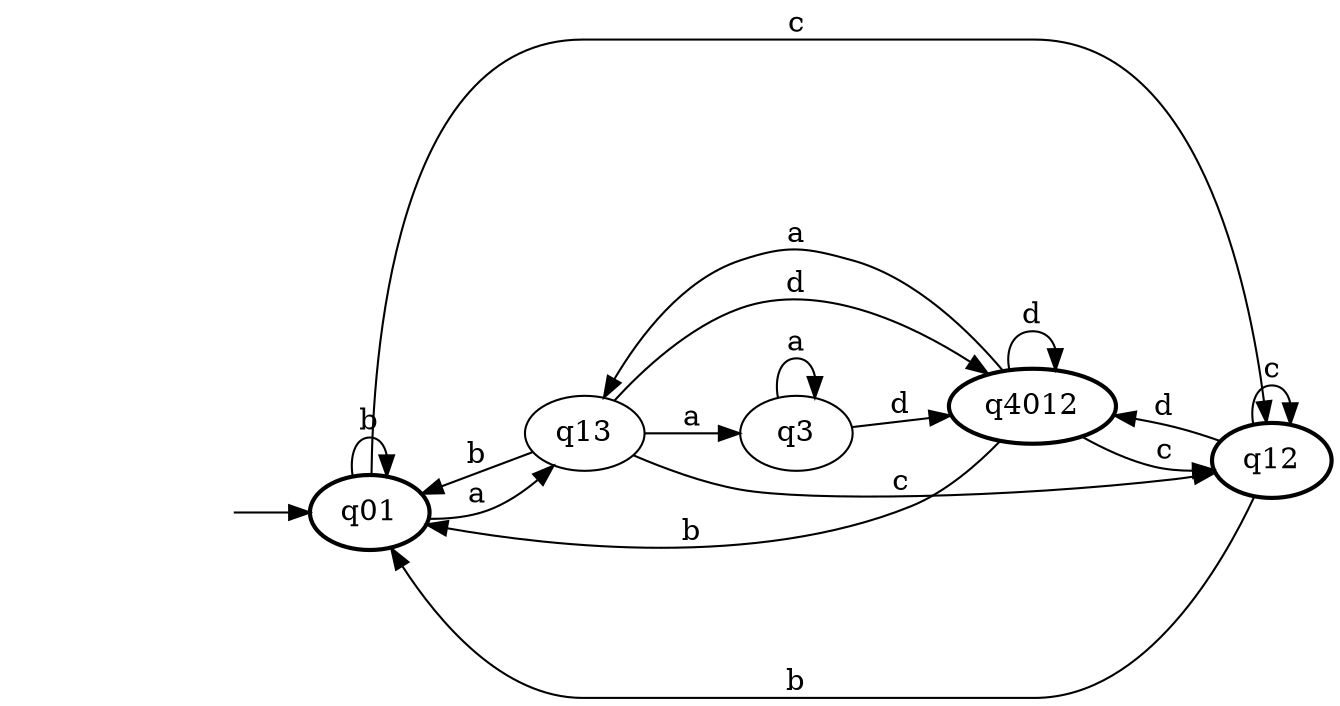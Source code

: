 digraph afd  { rankdir=LR;
	_invisible [style="invis"];
	q01 [penwidth="2"];
	q13;
	q12 [penwidth="2"];
	q3;
	q4012 [penwidth="2"];
	_invisible -> q01 ;
	q01 -> q13 [label="a"];
	q01 -> q01 [label="b"];
	q01 -> q12 [label="c"];
	q13 -> q3 [label="a"];
	q13 -> q01 [label="b"];
	q13 -> q12 [label="c"];
	q13 -> q4012 [label="d"];
	q12 -> q01 [label="b"];
	q12 -> q12 [label="c"];
	q12 -> q4012 [label="d"];
	q3 -> q3 [label="a"];
	q3 -> q4012 [label="d"];
	q4012 -> q13 [label="a"];
	q4012 -> q01 [label="b"];
	q4012 -> q12 [label="c"];
	q4012 -> q4012 [label="d"];
}